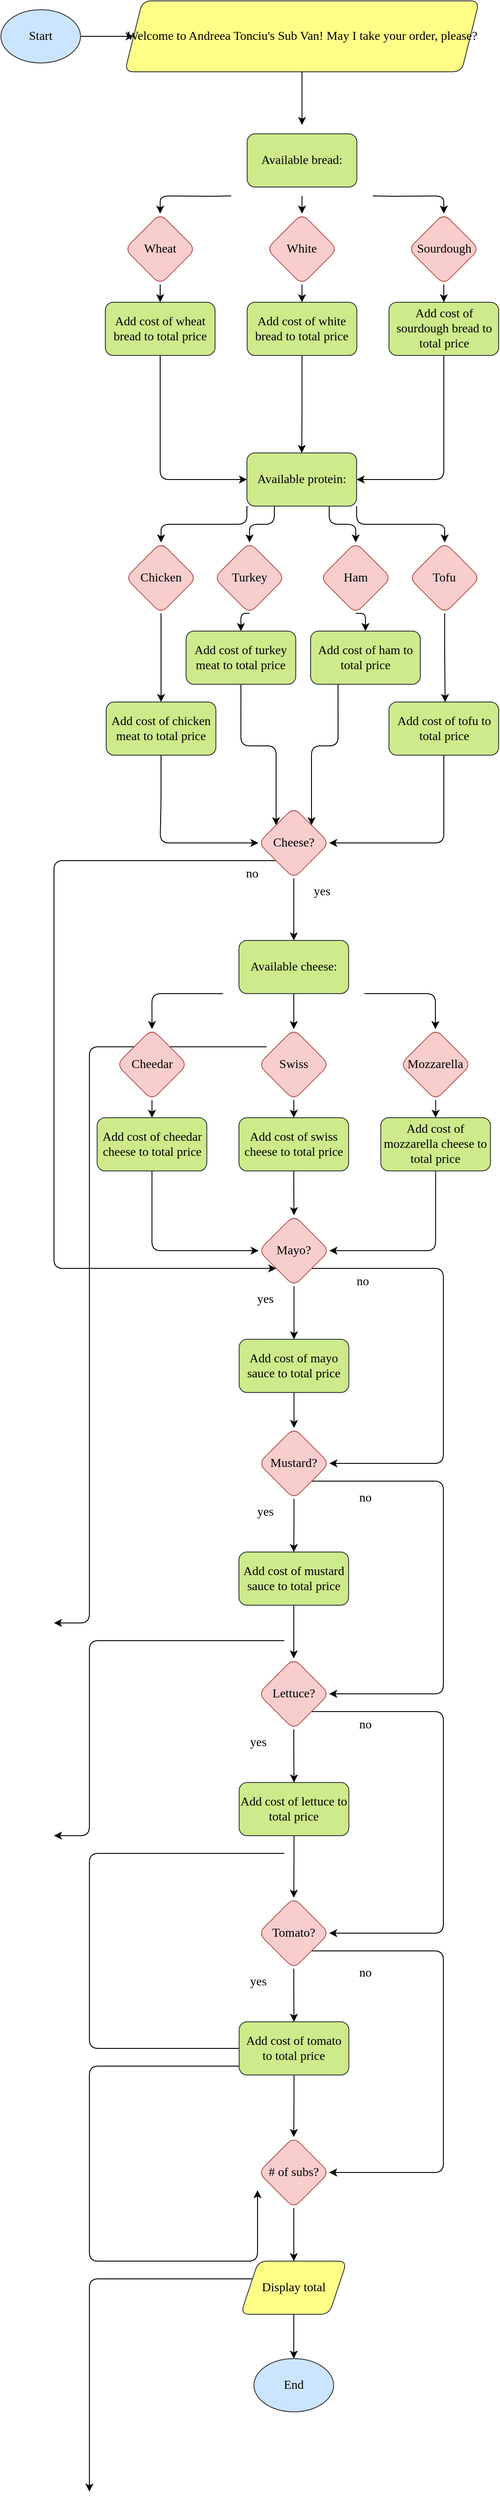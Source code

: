 <mxfile version="20.8.16" type="device"><diagram id="C5RBs43oDa-KdzZeNtuy" name="Page-1"><mxGraphModel dx="1167" dy="699" grid="1" gridSize="10" guides="1" tooltips="1" connect="1" arrows="1" fold="1" page="1" pageScale="1" pageWidth="827" pageHeight="1169" math="0" shadow="0"><root><mxCell id="WIyWlLk6GJQsqaUBKTNV-0"/><mxCell id="WIyWlLk6GJQsqaUBKTNV-1" parent="WIyWlLk6GJQsqaUBKTNV-0"/><mxCell id="8bEdRC9Bp1T2LhUipBUp-6" style="edgeStyle=orthogonalEdgeStyle;rounded=1;orthogonalLoop=1;jettySize=auto;html=1;exitX=1;exitY=0.5;exitDx=0;exitDy=0;entryX=0;entryY=0.5;entryDx=0;entryDy=0;fontFamily=Comic Sans MS;fontSize=14;" edge="1" parent="WIyWlLk6GJQsqaUBKTNV-1" source="8bEdRC9Bp1T2LhUipBUp-0" target="8bEdRC9Bp1T2LhUipBUp-3"><mxGeometry relative="1" as="geometry"/></mxCell><mxCell id="8bEdRC9Bp1T2LhUipBUp-0" value="Start" style="ellipse;whiteSpace=wrap;html=1;fillColor=#cce5ff;strokeColor=#36393d;fontFamily=Comic Sans MS;fontSize=14;rounded=1;" vertex="1" parent="WIyWlLk6GJQsqaUBKTNV-1"><mxGeometry x="100" y="60" width="90" height="60" as="geometry"/></mxCell><mxCell id="8bEdRC9Bp1T2LhUipBUp-7" style="edgeStyle=orthogonalEdgeStyle;rounded=1;orthogonalLoop=1;jettySize=auto;html=1;exitX=0.5;exitY=1;exitDx=0;exitDy=0;entryX=0.5;entryY=0;entryDx=0;entryDy=0;fontFamily=Comic Sans MS;fontSize=14;" edge="1" parent="WIyWlLk6GJQsqaUBKTNV-1" source="8bEdRC9Bp1T2LhUipBUp-3"><mxGeometry relative="1" as="geometry"><mxPoint x="440.25" y="190" as="targetPoint"/></mxGeometry></mxCell><mxCell id="8bEdRC9Bp1T2LhUipBUp-3" value="&lt;font style=&quot;font-size: 14px;&quot; face=&quot;Comic Sans MS&quot;&gt;Welcome to Andreea Tonciu's Sub Van! May I take your order, please?&lt;/font&gt;" style="shape=parallelogram;perimeter=parallelogramPerimeter;whiteSpace=wrap;html=1;fixedSize=1;rounded=1;fillColor=#ffff88;strokeColor=#36393d;" vertex="1" parent="WIyWlLk6GJQsqaUBKTNV-1"><mxGeometry x="240" y="50" width="400.5" height="80" as="geometry"/></mxCell><mxCell id="8bEdRC9Bp1T2LhUipBUp-81" style="edgeStyle=orthogonalEdgeStyle;rounded=1;orthogonalLoop=1;jettySize=auto;html=1;exitX=0;exitY=1;exitDx=0;exitDy=0;fontFamily=Comic Sans MS;fontSize=14;entryX=0.5;entryY=0;entryDx=0;entryDy=0;" edge="1" parent="WIyWlLk6GJQsqaUBKTNV-1" target="8bEdRC9Bp1T2LhUipBUp-76"><mxGeometry relative="1" as="geometry"><mxPoint x="330" y="290" as="targetPoint"/><mxPoint x="360.25" y="270" as="sourcePoint"/></mxGeometry></mxCell><mxCell id="8bEdRC9Bp1T2LhUipBUp-82" style="edgeStyle=orthogonalEdgeStyle;rounded=1;orthogonalLoop=1;jettySize=auto;html=1;exitX=0.5;exitY=1;exitDx=0;exitDy=0;entryX=0.5;entryY=0;entryDx=0;entryDy=0;fontFamily=Comic Sans MS;fontSize=14;" edge="1" parent="WIyWlLk6GJQsqaUBKTNV-1" target="8bEdRC9Bp1T2LhUipBUp-78"><mxGeometry relative="1" as="geometry"><mxPoint x="440.25" y="270" as="sourcePoint"/></mxGeometry></mxCell><mxCell id="8bEdRC9Bp1T2LhUipBUp-84" style="edgeStyle=orthogonalEdgeStyle;rounded=1;orthogonalLoop=1;jettySize=auto;html=1;exitX=1;exitY=1;exitDx=0;exitDy=0;entryX=0.5;entryY=0;entryDx=0;entryDy=0;fontFamily=Comic Sans MS;fontSize=14;" edge="1" parent="WIyWlLk6GJQsqaUBKTNV-1" target="8bEdRC9Bp1T2LhUipBUp-79"><mxGeometry relative="1" as="geometry"><mxPoint x="520.25" y="270" as="sourcePoint"/></mxGeometry></mxCell><mxCell id="8bEdRC9Bp1T2LhUipBUp-93" style="edgeStyle=orthogonalEdgeStyle;rounded=1;orthogonalLoop=1;jettySize=auto;html=1;exitX=0.5;exitY=1;exitDx=0;exitDy=0;fontFamily=Comic Sans MS;fontSize=14;entryX=0;entryY=0.5;entryDx=0;entryDy=0;" edge="1" parent="WIyWlLk6GJQsqaUBKTNV-1" source="8bEdRC9Bp1T2LhUipBUp-28" target="8bEdRC9Bp1T2LhUipBUp-94"><mxGeometry relative="1" as="geometry"><mxPoint x="360" y="580" as="targetPoint"/><Array as="points"><mxPoint x="280" y="590"/></Array></mxGeometry></mxCell><mxCell id="8bEdRC9Bp1T2LhUipBUp-28" value="Add cost of wheat bread to total price" style="rounded=1;whiteSpace=wrap;html=1;fontFamily=Comic Sans MS;fontSize=14;fillColor=#cdeb8b;strokeColor=#36393d;" vertex="1" parent="WIyWlLk6GJQsqaUBKTNV-1"><mxGeometry x="218.03" y="390" width="123.94" height="60" as="geometry"/></mxCell><mxCell id="8bEdRC9Bp1T2LhUipBUp-85" style="edgeStyle=orthogonalEdgeStyle;rounded=1;orthogonalLoop=1;jettySize=auto;html=1;exitX=0.5;exitY=1;exitDx=0;exitDy=0;entryX=0.5;entryY=0;entryDx=0;entryDy=0;fontFamily=Comic Sans MS;fontSize=14;" edge="1" parent="WIyWlLk6GJQsqaUBKTNV-1" source="8bEdRC9Bp1T2LhUipBUp-76" target="8bEdRC9Bp1T2LhUipBUp-28"><mxGeometry relative="1" as="geometry"/></mxCell><mxCell id="8bEdRC9Bp1T2LhUipBUp-76" value="Wheat" style="rhombus;whiteSpace=wrap;html=1;fontSize=14;fontFamily=Comic Sans MS;fillColor=#f8cecc;strokeColor=#b85450;rounded=1;" vertex="1" parent="WIyWlLk6GJQsqaUBKTNV-1"><mxGeometry x="240" y="290" width="80" height="80" as="geometry"/></mxCell><mxCell id="8bEdRC9Bp1T2LhUipBUp-88" style="edgeStyle=orthogonalEdgeStyle;rounded=1;orthogonalLoop=1;jettySize=auto;html=1;exitX=0.5;exitY=1;exitDx=0;exitDy=0;entryX=0.5;entryY=0;entryDx=0;entryDy=0;fontFamily=Comic Sans MS;fontSize=14;" edge="1" parent="WIyWlLk6GJQsqaUBKTNV-1" source="8bEdRC9Bp1T2LhUipBUp-78" target="8bEdRC9Bp1T2LhUipBUp-87"><mxGeometry relative="1" as="geometry"/></mxCell><mxCell id="8bEdRC9Bp1T2LhUipBUp-78" value="White" style="rhombus;whiteSpace=wrap;html=1;fontSize=14;fontFamily=Comic Sans MS;fillColor=#f8cecc;strokeColor=#b85450;rounded=1;" vertex="1" parent="WIyWlLk6GJQsqaUBKTNV-1"><mxGeometry x="400.25" y="290" width="80" height="80" as="geometry"/></mxCell><mxCell id="8bEdRC9Bp1T2LhUipBUp-90" style="edgeStyle=orthogonalEdgeStyle;rounded=1;orthogonalLoop=1;jettySize=auto;html=1;exitX=0.5;exitY=1;exitDx=0;exitDy=0;entryX=0.5;entryY=0;entryDx=0;entryDy=0;fontFamily=Comic Sans MS;fontSize=14;" edge="1" parent="WIyWlLk6GJQsqaUBKTNV-1" source="8bEdRC9Bp1T2LhUipBUp-79" target="8bEdRC9Bp1T2LhUipBUp-89"><mxGeometry relative="1" as="geometry"/></mxCell><mxCell id="8bEdRC9Bp1T2LhUipBUp-79" value="Sourdough" style="rhombus;whiteSpace=wrap;html=1;fontSize=14;fontFamily=Comic Sans MS;fillColor=#f8cecc;strokeColor=#b85450;rounded=1;" vertex="1" parent="WIyWlLk6GJQsqaUBKTNV-1"><mxGeometry x="560.5" y="290" width="80" height="80" as="geometry"/></mxCell><mxCell id="8bEdRC9Bp1T2LhUipBUp-86" value="Available bread:&lt;br&gt;" style="rounded=1;whiteSpace=wrap;html=1;fontFamily=Comic Sans MS;fontSize=14;fillColor=#cdeb8b;strokeColor=#36393d;" vertex="1" parent="WIyWlLk6GJQsqaUBKTNV-1"><mxGeometry x="378.28" y="200" width="123.94" height="60" as="geometry"/></mxCell><mxCell id="8bEdRC9Bp1T2LhUipBUp-92" style="edgeStyle=orthogonalEdgeStyle;rounded=1;orthogonalLoop=1;jettySize=auto;html=1;exitX=0.5;exitY=1;exitDx=0;exitDy=0;entryX=0.5;entryY=0;entryDx=0;entryDy=0;fontFamily=Comic Sans MS;fontSize=14;" edge="1" parent="WIyWlLk6GJQsqaUBKTNV-1" source="8bEdRC9Bp1T2LhUipBUp-87" target="8bEdRC9Bp1T2LhUipBUp-94"><mxGeometry relative="1" as="geometry"><mxPoint x="440.25" y="550" as="targetPoint"/></mxGeometry></mxCell><mxCell id="8bEdRC9Bp1T2LhUipBUp-87" value="Add cost of white bread to total price" style="rounded=1;whiteSpace=wrap;html=1;fontFamily=Comic Sans MS;fontSize=14;fillColor=#cdeb8b;strokeColor=#36393d;" vertex="1" parent="WIyWlLk6GJQsqaUBKTNV-1"><mxGeometry x="378.28" y="390" width="123.94" height="60" as="geometry"/></mxCell><mxCell id="8bEdRC9Bp1T2LhUipBUp-91" style="edgeStyle=orthogonalEdgeStyle;rounded=1;orthogonalLoop=1;jettySize=auto;html=1;exitX=0.5;exitY=1;exitDx=0;exitDy=0;fontFamily=Comic Sans MS;fontSize=14;entryX=1;entryY=0.5;entryDx=0;entryDy=0;" edge="1" parent="WIyWlLk6GJQsqaUBKTNV-1" source="8bEdRC9Bp1T2LhUipBUp-89" target="8bEdRC9Bp1T2LhUipBUp-94"><mxGeometry relative="1" as="geometry"><mxPoint x="520" y="580" as="targetPoint"/><Array as="points"><mxPoint x="601" y="590"/></Array></mxGeometry></mxCell><mxCell id="8bEdRC9Bp1T2LhUipBUp-89" value="Add cost of sourdough bread to total price" style="rounded=1;whiteSpace=wrap;html=1;fontFamily=Comic Sans MS;fontSize=14;fillColor=#cdeb8b;strokeColor=#36393d;" vertex="1" parent="WIyWlLk6GJQsqaUBKTNV-1"><mxGeometry x="538.53" y="390" width="123.94" height="60" as="geometry"/></mxCell><mxCell id="8bEdRC9Bp1T2LhUipBUp-292" style="edgeStyle=orthogonalEdgeStyle;rounded=1;orthogonalLoop=1;jettySize=auto;html=1;exitX=0;exitY=1;exitDx=0;exitDy=0;entryX=0.5;entryY=0;entryDx=0;entryDy=0;fontFamily=Comic Sans MS;fontSize=14;" edge="1" parent="WIyWlLk6GJQsqaUBKTNV-1" source="8bEdRC9Bp1T2LhUipBUp-94" target="8bEdRC9Bp1T2LhUipBUp-221"><mxGeometry relative="1" as="geometry"/></mxCell><mxCell id="8bEdRC9Bp1T2LhUipBUp-293" style="edgeStyle=orthogonalEdgeStyle;rounded=1;orthogonalLoop=1;jettySize=auto;html=1;exitX=1;exitY=1;exitDx=0;exitDy=0;entryX=0.5;entryY=0;entryDx=0;entryDy=0;fontFamily=Comic Sans MS;fontSize=14;" edge="1" parent="WIyWlLk6GJQsqaUBKTNV-1" source="8bEdRC9Bp1T2LhUipBUp-94" target="8bEdRC9Bp1T2LhUipBUp-227"><mxGeometry relative="1" as="geometry"/></mxCell><mxCell id="8bEdRC9Bp1T2LhUipBUp-294" style="edgeStyle=orthogonalEdgeStyle;rounded=1;orthogonalLoop=1;jettySize=auto;html=1;exitX=0.25;exitY=1;exitDx=0;exitDy=0;entryX=0.5;entryY=0;entryDx=0;entryDy=0;fontFamily=Comic Sans MS;fontSize=14;" edge="1" parent="WIyWlLk6GJQsqaUBKTNV-1" source="8bEdRC9Bp1T2LhUipBUp-94" target="8bEdRC9Bp1T2LhUipBUp-223"><mxGeometry relative="1" as="geometry"/></mxCell><mxCell id="8bEdRC9Bp1T2LhUipBUp-295" style="edgeStyle=orthogonalEdgeStyle;rounded=1;orthogonalLoop=1;jettySize=auto;html=1;exitX=0.75;exitY=1;exitDx=0;exitDy=0;entryX=0.5;entryY=0;entryDx=0;entryDy=0;fontFamily=Comic Sans MS;fontSize=14;" edge="1" parent="WIyWlLk6GJQsqaUBKTNV-1" source="8bEdRC9Bp1T2LhUipBUp-94" target="8bEdRC9Bp1T2LhUipBUp-225"><mxGeometry relative="1" as="geometry"/></mxCell><mxCell id="8bEdRC9Bp1T2LhUipBUp-94" value="Available protein:" style="rounded=1;whiteSpace=wrap;html=1;fontFamily=Comic Sans MS;fontSize=14;fillColor=#cdeb8b;strokeColor=#36393d;" vertex="1" parent="WIyWlLk6GJQsqaUBKTNV-1"><mxGeometry x="378.03" y="560" width="123.94" height="60" as="geometry"/></mxCell><mxCell id="8bEdRC9Bp1T2LhUipBUp-165" style="edgeStyle=orthogonalEdgeStyle;rounded=1;orthogonalLoop=1;jettySize=auto;html=1;exitX=0;exitY=0.5;exitDx=0;exitDy=0;fontFamily=Comic Sans MS;fontSize=14;entryX=0;entryY=0.5;entryDx=0;entryDy=0;" edge="1" parent="WIyWlLk6GJQsqaUBKTNV-1" target="8bEdRC9Bp1T2LhUipBUp-159"><mxGeometry relative="1" as="geometry"><mxPoint x="160" y="1880" as="targetPoint"/><mxPoint x="400.25" y="1230" as="sourcePoint"/><Array as="points"><mxPoint x="200" y="1230"/><mxPoint x="200" y="1880"/></Array></mxGeometry></mxCell><mxCell id="8bEdRC9Bp1T2LhUipBUp-168" style="edgeStyle=orthogonalEdgeStyle;rounded=1;orthogonalLoop=1;jettySize=auto;html=1;exitX=0;exitY=1;exitDx=0;exitDy=0;fontFamily=Comic Sans MS;fontSize=14;entryX=0;entryY=0.5;entryDx=0;entryDy=0;" edge="1" parent="WIyWlLk6GJQsqaUBKTNV-1" target="8bEdRC9Bp1T2LhUipBUp-161"><mxGeometry relative="1" as="geometry"><mxPoint x="160" y="2120" as="targetPoint"/><mxPoint x="420.25" y="1900" as="sourcePoint"/><Array as="points"><mxPoint x="200" y="1900"/><mxPoint x="200" y="2120"/></Array></mxGeometry></mxCell><mxCell id="8bEdRC9Bp1T2LhUipBUp-178" style="edgeStyle=orthogonalEdgeStyle;rounded=1;orthogonalLoop=1;jettySize=auto;html=1;exitX=0;exitY=1;exitDx=0;exitDy=0;fontFamily=Comic Sans MS;fontSize=14;entryX=0;entryY=0.5;entryDx=0;entryDy=0;" edge="1" parent="WIyWlLk6GJQsqaUBKTNV-1" target="8bEdRC9Bp1T2LhUipBUp-163"><mxGeometry relative="1" as="geometry"><mxPoint x="390" y="2520" as="targetPoint"/><mxPoint x="420" y="2380" as="sourcePoint"/><Array as="points"><mxPoint x="200" y="2380"/><mxPoint x="200" y="2600"/></Array></mxGeometry></mxCell><mxCell id="8bEdRC9Bp1T2LhUipBUp-212" style="edgeStyle=orthogonalEdgeStyle;rounded=1;orthogonalLoop=1;jettySize=auto;html=1;exitX=0;exitY=1;exitDx=0;exitDy=0;fontFamily=Comic Sans MS;fontSize=14;entryX=0;entryY=0.5;entryDx=0;entryDy=0;" edge="1" parent="WIyWlLk6GJQsqaUBKTNV-1" target="8bEdRC9Bp1T2LhUipBUp-214"><mxGeometry relative="1" as="geometry"><mxPoint x="200" y="2860" as="targetPoint"/><mxPoint x="420" y="2620" as="sourcePoint"/><Array as="points"><mxPoint x="200" y="2620"/><mxPoint x="200" y="2840"/></Array></mxGeometry></mxCell><mxCell id="8bEdRC9Bp1T2LhUipBUp-169" style="edgeStyle=orthogonalEdgeStyle;rounded=1;orthogonalLoop=1;jettySize=auto;html=1;exitX=0;exitY=1;exitDx=0;exitDy=0;fontFamily=Comic Sans MS;fontSize=14;entryX=0;entryY=0.5;entryDx=0;entryDy=0;" edge="1" parent="WIyWlLk6GJQsqaUBKTNV-1" target="8bEdRC9Bp1T2LhUipBUp-162"><mxGeometry relative="1" as="geometry"><mxPoint x="399.75" y="2365" as="targetPoint"/><mxPoint x="420.25" y="2140" as="sourcePoint"/><Array as="points"><mxPoint x="200" y="2140"/><mxPoint x="200" y="2360"/></Array></mxGeometry></mxCell><mxCell id="8bEdRC9Bp1T2LhUipBUp-296" style="edgeStyle=orthogonalEdgeStyle;rounded=1;orthogonalLoop=1;jettySize=auto;html=1;exitX=0.5;exitY=1;exitDx=0;exitDy=0;entryX=0.5;entryY=0;entryDx=0;entryDy=0;fontFamily=Comic Sans MS;fontSize=14;" edge="1" parent="WIyWlLk6GJQsqaUBKTNV-1" source="8bEdRC9Bp1T2LhUipBUp-221" target="8bEdRC9Bp1T2LhUipBUp-229"><mxGeometry relative="1" as="geometry"/></mxCell><mxCell id="8bEdRC9Bp1T2LhUipBUp-221" value="Chicken" style="rhombus;whiteSpace=wrap;html=1;fontSize=14;fontFamily=Comic Sans MS;fillColor=#f8cecc;strokeColor=#b85450;rounded=1;" vertex="1" parent="WIyWlLk6GJQsqaUBKTNV-1"><mxGeometry x="240.97" y="661" width="80" height="80" as="geometry"/></mxCell><mxCell id="8bEdRC9Bp1T2LhUipBUp-222" style="edgeStyle=orthogonalEdgeStyle;rounded=1;orthogonalLoop=1;jettySize=auto;html=1;exitX=0.5;exitY=1;exitDx=0;exitDy=0;entryX=0.5;entryY=0;entryDx=0;entryDy=0;fontFamily=Comic Sans MS;fontSize=14;" edge="1" parent="WIyWlLk6GJQsqaUBKTNV-1" source="8bEdRC9Bp1T2LhUipBUp-223" target="8bEdRC9Bp1T2LhUipBUp-231"><mxGeometry relative="1" as="geometry"/></mxCell><mxCell id="8bEdRC9Bp1T2LhUipBUp-223" value="Turkey" style="rhombus;whiteSpace=wrap;html=1;fontSize=14;fontFamily=Comic Sans MS;fillColor=#f8cecc;strokeColor=#b85450;rounded=1;" vertex="1" parent="WIyWlLk6GJQsqaUBKTNV-1"><mxGeometry x="340.97" y="661" width="80" height="80" as="geometry"/></mxCell><mxCell id="8bEdRC9Bp1T2LhUipBUp-224" style="edgeStyle=orthogonalEdgeStyle;rounded=1;orthogonalLoop=1;jettySize=auto;html=1;exitX=0.5;exitY=1;exitDx=0;exitDy=0;entryX=0.5;entryY=0;entryDx=0;entryDy=0;fontFamily=Comic Sans MS;fontSize=14;" edge="1" parent="WIyWlLk6GJQsqaUBKTNV-1" source="8bEdRC9Bp1T2LhUipBUp-225" target="8bEdRC9Bp1T2LhUipBUp-233"><mxGeometry relative="1" as="geometry"/></mxCell><mxCell id="8bEdRC9Bp1T2LhUipBUp-225" value="Ham" style="rhombus;whiteSpace=wrap;html=1;fontSize=14;fontFamily=Comic Sans MS;fillColor=#f8cecc;strokeColor=#b85450;rounded=1;" vertex="1" parent="WIyWlLk6GJQsqaUBKTNV-1"><mxGeometry x="460.97" y="661" width="80" height="80" as="geometry"/></mxCell><mxCell id="8bEdRC9Bp1T2LhUipBUp-299" style="edgeStyle=orthogonalEdgeStyle;rounded=1;orthogonalLoop=1;jettySize=auto;html=1;exitX=0.5;exitY=1;exitDx=0;exitDy=0;fontFamily=Comic Sans MS;fontSize=14;" edge="1" parent="WIyWlLk6GJQsqaUBKTNV-1" source="8bEdRC9Bp1T2LhUipBUp-227" target="8bEdRC9Bp1T2LhUipBUp-235"><mxGeometry relative="1" as="geometry"><Array as="points"><mxPoint x="602" y="790"/><mxPoint x="602" y="790"/></Array></mxGeometry></mxCell><mxCell id="8bEdRC9Bp1T2LhUipBUp-227" value="Tofu" style="rhombus;whiteSpace=wrap;html=1;fontSize=14;fontFamily=Comic Sans MS;fillColor=#f8cecc;strokeColor=#b85450;rounded=1;" vertex="1" parent="WIyWlLk6GJQsqaUBKTNV-1"><mxGeometry x="561.47" y="661" width="80" height="80" as="geometry"/></mxCell><mxCell id="8bEdRC9Bp1T2LhUipBUp-366" style="edgeStyle=orthogonalEdgeStyle;rounded=1;orthogonalLoop=1;jettySize=auto;html=1;fontFamily=Comic Sans MS;fontSize=14;entryX=0;entryY=0.5;entryDx=0;entryDy=0;" edge="1" parent="WIyWlLk6GJQsqaUBKTNV-1" source="8bEdRC9Bp1T2LhUipBUp-229" target="8bEdRC9Bp1T2LhUipBUp-304"><mxGeometry relative="1" as="geometry"><mxPoint x="280" y="1000" as="targetPoint"/><Array as="points"><mxPoint x="281" y="951"/><mxPoint x="280" y="951"/><mxPoint x="280" y="1000"/></Array></mxGeometry></mxCell><mxCell id="8bEdRC9Bp1T2LhUipBUp-229" value="Add cost of chicken meat to total price" style="rounded=1;whiteSpace=wrap;html=1;fontFamily=Comic Sans MS;fontSize=14;fillColor=#cdeb8b;strokeColor=#36393d;" vertex="1" parent="WIyWlLk6GJQsqaUBKTNV-1"><mxGeometry x="219" y="841" width="123.94" height="60" as="geometry"/></mxCell><mxCell id="8bEdRC9Bp1T2LhUipBUp-367" style="edgeStyle=orthogonalEdgeStyle;rounded=1;orthogonalLoop=1;jettySize=auto;html=1;exitX=0.5;exitY=1;exitDx=0;exitDy=0;entryX=0;entryY=0;entryDx=0;entryDy=0;fontFamily=Comic Sans MS;fontSize=14;" edge="1" parent="WIyWlLk6GJQsqaUBKTNV-1" source="8bEdRC9Bp1T2LhUipBUp-231" target="8bEdRC9Bp1T2LhUipBUp-304"><mxGeometry relative="1" as="geometry"/></mxCell><mxCell id="8bEdRC9Bp1T2LhUipBUp-231" value="Add cost of turkey meat to total price" style="rounded=1;whiteSpace=wrap;html=1;fontFamily=Comic Sans MS;fontSize=14;fillColor=#cdeb8b;strokeColor=#36393d;" vertex="1" parent="WIyWlLk6GJQsqaUBKTNV-1"><mxGeometry x="309.25" y="761" width="123.94" height="60" as="geometry"/></mxCell><mxCell id="8bEdRC9Bp1T2LhUipBUp-368" style="edgeStyle=orthogonalEdgeStyle;rounded=1;orthogonalLoop=1;jettySize=auto;html=1;exitX=0.25;exitY=1;exitDx=0;exitDy=0;entryX=1;entryY=0;entryDx=0;entryDy=0;fontFamily=Comic Sans MS;fontSize=14;" edge="1" parent="WIyWlLk6GJQsqaUBKTNV-1" source="8bEdRC9Bp1T2LhUipBUp-233" target="8bEdRC9Bp1T2LhUipBUp-304"><mxGeometry relative="1" as="geometry"/></mxCell><mxCell id="8bEdRC9Bp1T2LhUipBUp-233" value="Add cost of ham to total price" style="rounded=1;whiteSpace=wrap;html=1;fontFamily=Comic Sans MS;fontSize=14;fillColor=#cdeb8b;strokeColor=#36393d;" vertex="1" parent="WIyWlLk6GJQsqaUBKTNV-1"><mxGeometry x="450" y="761" width="123.94" height="60" as="geometry"/></mxCell><mxCell id="8bEdRC9Bp1T2LhUipBUp-369" style="edgeStyle=orthogonalEdgeStyle;rounded=1;orthogonalLoop=1;jettySize=auto;html=1;exitX=0.5;exitY=1;exitDx=0;exitDy=0;fontFamily=Comic Sans MS;fontSize=14;entryX=1;entryY=0.5;entryDx=0;entryDy=0;" edge="1" parent="WIyWlLk6GJQsqaUBKTNV-1" source="8bEdRC9Bp1T2LhUipBUp-235" target="8bEdRC9Bp1T2LhUipBUp-304"><mxGeometry relative="1" as="geometry"><mxPoint x="600.294" y="1000" as="targetPoint"/></mxGeometry></mxCell><mxCell id="8bEdRC9Bp1T2LhUipBUp-235" value="Add cost of tofu to total price" style="rounded=1;whiteSpace=wrap;html=1;fontFamily=Comic Sans MS;fontSize=14;fillColor=#cdeb8b;strokeColor=#36393d;" vertex="1" parent="WIyWlLk6GJQsqaUBKTNV-1"><mxGeometry x="538.53" y="841" width="123.94" height="60" as="geometry"/></mxCell><mxCell id="8bEdRC9Bp1T2LhUipBUp-303" style="edgeStyle=orthogonalEdgeStyle;rounded=1;orthogonalLoop=1;jettySize=auto;html=1;exitX=0.5;exitY=1;exitDx=0;exitDy=0;fontFamily=Comic Sans MS;fontSize=14;entryX=0.5;entryY=0;entryDx=0;entryDy=0;" edge="1" parent="WIyWlLk6GJQsqaUBKTNV-1" source="8bEdRC9Bp1T2LhUipBUp-304" target="8bEdRC9Bp1T2LhUipBUp-307"><mxGeometry relative="1" as="geometry"><mxPoint x="430.74" y="1090" as="targetPoint"/></mxGeometry></mxCell><mxCell id="8bEdRC9Bp1T2LhUipBUp-404" style="edgeStyle=orthogonalEdgeStyle;rounded=1;orthogonalLoop=1;jettySize=auto;html=1;exitX=0;exitY=1;exitDx=0;exitDy=0;fontFamily=Comic Sans MS;fontSize=14;entryX=0;entryY=1;entryDx=0;entryDy=0;" edge="1" parent="WIyWlLk6GJQsqaUBKTNV-1" source="8bEdRC9Bp1T2LhUipBUp-304" target="8bEdRC9Bp1T2LhUipBUp-374"><mxGeometry relative="1" as="geometry"><mxPoint x="160" y="1555.647" as="targetPoint"/><Array as="points"><mxPoint x="160" y="1020"/><mxPoint x="160" y="1480"/></Array></mxGeometry></mxCell><mxCell id="8bEdRC9Bp1T2LhUipBUp-304" value="Cheese?" style="rhombus;whiteSpace=wrap;html=1;fontSize=14;fontFamily=Comic Sans MS;fillColor=#f8cecc;strokeColor=#b85450;rounded=1;" vertex="1" parent="WIyWlLk6GJQsqaUBKTNV-1"><mxGeometry x="390.99" y="960" width="80" height="80" as="geometry"/></mxCell><mxCell id="8bEdRC9Bp1T2LhUipBUp-305" value="yes" style="text;html=1;strokeColor=none;fillColor=none;align=center;verticalAlign=middle;whiteSpace=wrap;rounded=0;fontSize=14;fontFamily=Comic Sans MS;" vertex="1" parent="WIyWlLk6GJQsqaUBKTNV-1"><mxGeometry x="433.19" y="1040" width="60" height="30" as="geometry"/></mxCell><mxCell id="8bEdRC9Bp1T2LhUipBUp-306" style="edgeStyle=orthogonalEdgeStyle;rounded=1;orthogonalLoop=1;jettySize=auto;html=1;exitX=0.5;exitY=1;exitDx=0;exitDy=0;entryX=0.5;entryY=0;entryDx=0;entryDy=0;fontFamily=Comic Sans MS;fontSize=14;" edge="1" parent="WIyWlLk6GJQsqaUBKTNV-1" source="8bEdRC9Bp1T2LhUipBUp-307" target="8bEdRC9Bp1T2LhUipBUp-311"><mxGeometry relative="1" as="geometry"/></mxCell><mxCell id="8bEdRC9Bp1T2LhUipBUp-307" value="Available cheese:" style="rounded=1;whiteSpace=wrap;html=1;fontFamily=Comic Sans MS;fontSize=14;fillColor=#cdeb8b;strokeColor=#36393d;" vertex="1" parent="WIyWlLk6GJQsqaUBKTNV-1"><mxGeometry x="369.02" y="1110" width="123.94" height="60" as="geometry"/></mxCell><mxCell id="8bEdRC9Bp1T2LhUipBUp-308" style="edgeStyle=orthogonalEdgeStyle;rounded=1;orthogonalLoop=1;jettySize=auto;html=1;exitX=0.5;exitY=1;exitDx=0;exitDy=0;entryX=0.5;entryY=0;entryDx=0;entryDy=0;fontFamily=Comic Sans MS;fontSize=14;" edge="1" parent="WIyWlLk6GJQsqaUBKTNV-1" source="8bEdRC9Bp1T2LhUipBUp-309" target="8bEdRC9Bp1T2LhUipBUp-317"><mxGeometry relative="1" as="geometry"/></mxCell><mxCell id="8bEdRC9Bp1T2LhUipBUp-309" value="Cheedar" style="rhombus;whiteSpace=wrap;html=1;fontSize=14;fontFamily=Comic Sans MS;fillColor=#f8cecc;strokeColor=#b85450;rounded=1;" vertex="1" parent="WIyWlLk6GJQsqaUBKTNV-1"><mxGeometry x="230.74" y="1210" width="80" height="80" as="geometry"/></mxCell><mxCell id="8bEdRC9Bp1T2LhUipBUp-310" style="edgeStyle=orthogonalEdgeStyle;rounded=1;orthogonalLoop=1;jettySize=auto;html=1;exitX=0.5;exitY=1;exitDx=0;exitDy=0;entryX=0.5;entryY=0;entryDx=0;entryDy=0;fontFamily=Comic Sans MS;fontSize=14;" edge="1" parent="WIyWlLk6GJQsqaUBKTNV-1" source="8bEdRC9Bp1T2LhUipBUp-311" target="8bEdRC9Bp1T2LhUipBUp-319"><mxGeometry relative="1" as="geometry"/></mxCell><mxCell id="8bEdRC9Bp1T2LhUipBUp-311" value="Swiss" style="rhombus;whiteSpace=wrap;html=1;fontSize=14;fontFamily=Comic Sans MS;fillColor=#f8cecc;strokeColor=#b85450;rounded=1;" vertex="1" parent="WIyWlLk6GJQsqaUBKTNV-1"><mxGeometry x="390.99" y="1210" width="80" height="80" as="geometry"/></mxCell><mxCell id="8bEdRC9Bp1T2LhUipBUp-312" style="edgeStyle=orthogonalEdgeStyle;rounded=1;orthogonalLoop=1;jettySize=auto;html=1;exitX=0.5;exitY=1;exitDx=0;exitDy=0;entryX=0.5;entryY=0;entryDx=0;entryDy=0;fontFamily=Comic Sans MS;fontSize=14;" edge="1" parent="WIyWlLk6GJQsqaUBKTNV-1" source="8bEdRC9Bp1T2LhUipBUp-313" target="8bEdRC9Bp1T2LhUipBUp-321"><mxGeometry relative="1" as="geometry"/></mxCell><mxCell id="8bEdRC9Bp1T2LhUipBUp-313" value="Mozzarella" style="rhombus;whiteSpace=wrap;html=1;fontSize=14;fontFamily=Comic Sans MS;fillColor=#f8cecc;strokeColor=#b85450;rounded=1;" vertex="1" parent="WIyWlLk6GJQsqaUBKTNV-1"><mxGeometry x="551.24" y="1210" width="80" height="80" as="geometry"/></mxCell><mxCell id="8bEdRC9Bp1T2LhUipBUp-314" style="edgeStyle=orthogonalEdgeStyle;rounded=1;orthogonalLoop=1;jettySize=auto;html=1;exitX=0;exitY=1;exitDx=0;exitDy=0;fontFamily=Comic Sans MS;fontSize=14;entryX=0.5;entryY=0;entryDx=0;entryDy=0;" edge="1" parent="WIyWlLk6GJQsqaUBKTNV-1"><mxGeometry relative="1" as="geometry"><mxPoint x="270.74" y="1210" as="targetPoint"/><mxPoint x="350.99" y="1170" as="sourcePoint"/><Array as="points"><mxPoint x="270.74" y="1170"/></Array></mxGeometry></mxCell><mxCell id="8bEdRC9Bp1T2LhUipBUp-315" style="edgeStyle=orthogonalEdgeStyle;rounded=1;orthogonalLoop=1;jettySize=auto;html=1;exitX=1;exitY=1;exitDx=0;exitDy=0;fontFamily=Comic Sans MS;fontSize=14;entryX=0.5;entryY=0;entryDx=0;entryDy=0;" edge="1" parent="WIyWlLk6GJQsqaUBKTNV-1"><mxGeometry relative="1" as="geometry"><mxPoint x="590.99" y="1210" as="targetPoint"/><mxPoint x="510.74" y="1170" as="sourcePoint"/><Array as="points"><mxPoint x="591.49" y="1170"/></Array></mxGeometry></mxCell><mxCell id="8bEdRC9Bp1T2LhUipBUp-403" style="edgeStyle=orthogonalEdgeStyle;rounded=1;orthogonalLoop=1;jettySize=auto;html=1;exitX=0.5;exitY=1;exitDx=0;exitDy=0;entryX=0;entryY=0.5;entryDx=0;entryDy=0;fontFamily=Comic Sans MS;fontSize=14;" edge="1" parent="WIyWlLk6GJQsqaUBKTNV-1" source="8bEdRC9Bp1T2LhUipBUp-317" target="8bEdRC9Bp1T2LhUipBUp-374"><mxGeometry relative="1" as="geometry"/></mxCell><mxCell id="8bEdRC9Bp1T2LhUipBUp-317" value="Add cost of cheedar cheese to total price" style="rounded=1;whiteSpace=wrap;html=1;fontFamily=Comic Sans MS;fontSize=14;fillColor=#cdeb8b;strokeColor=#36393d;" vertex="1" parent="WIyWlLk6GJQsqaUBKTNV-1"><mxGeometry x="208.77" y="1310" width="123.94" height="60" as="geometry"/></mxCell><mxCell id="8bEdRC9Bp1T2LhUipBUp-401" style="edgeStyle=orthogonalEdgeStyle;rounded=1;orthogonalLoop=1;jettySize=auto;html=1;exitX=0.5;exitY=1;exitDx=0;exitDy=0;entryX=0.5;entryY=0;entryDx=0;entryDy=0;fontFamily=Comic Sans MS;fontSize=14;" edge="1" parent="WIyWlLk6GJQsqaUBKTNV-1" source="8bEdRC9Bp1T2LhUipBUp-319" target="8bEdRC9Bp1T2LhUipBUp-374"><mxGeometry relative="1" as="geometry"/></mxCell><mxCell id="8bEdRC9Bp1T2LhUipBUp-319" value="Add cost of swiss cheese to total price" style="rounded=1;whiteSpace=wrap;html=1;fontFamily=Comic Sans MS;fontSize=14;fillColor=#cdeb8b;strokeColor=#36393d;" vertex="1" parent="WIyWlLk6GJQsqaUBKTNV-1"><mxGeometry x="369.02" y="1310" width="123.94" height="60" as="geometry"/></mxCell><mxCell id="8bEdRC9Bp1T2LhUipBUp-402" style="edgeStyle=orthogonalEdgeStyle;rounded=1;orthogonalLoop=1;jettySize=auto;html=1;exitX=0.5;exitY=1;exitDx=0;exitDy=0;entryX=1;entryY=0.5;entryDx=0;entryDy=0;fontFamily=Comic Sans MS;fontSize=14;" edge="1" parent="WIyWlLk6GJQsqaUBKTNV-1" source="8bEdRC9Bp1T2LhUipBUp-321" target="8bEdRC9Bp1T2LhUipBUp-374"><mxGeometry relative="1" as="geometry"/></mxCell><mxCell id="8bEdRC9Bp1T2LhUipBUp-321" value="Add cost of mozzarella cheese to total price" style="rounded=1;whiteSpace=wrap;html=1;fontFamily=Comic Sans MS;fontSize=14;fillColor=#cdeb8b;strokeColor=#36393d;" vertex="1" parent="WIyWlLk6GJQsqaUBKTNV-1"><mxGeometry x="529.27" y="1310" width="123.94" height="60" as="geometry"/></mxCell><mxCell id="8bEdRC9Bp1T2LhUipBUp-332" value="no" style="text;html=1;strokeColor=none;fillColor=none;align=center;verticalAlign=middle;whiteSpace=wrap;rounded=0;fontSize=14;fontFamily=Comic Sans MS;" vertex="1" parent="WIyWlLk6GJQsqaUBKTNV-1"><mxGeometry x="478.53" y="1480" width="60" height="30" as="geometry"/></mxCell><mxCell id="8bEdRC9Bp1T2LhUipBUp-408" style="edgeStyle=orthogonalEdgeStyle;rounded=1;orthogonalLoop=1;jettySize=auto;html=1;exitX=0.5;exitY=1;exitDx=0;exitDy=0;entryX=0.5;entryY=0;entryDx=0;entryDy=0;fontFamily=Comic Sans MS;fontSize=14;" edge="1" parent="WIyWlLk6GJQsqaUBKTNV-1" source="8bEdRC9Bp1T2LhUipBUp-374" target="8bEdRC9Bp1T2LhUipBUp-388"><mxGeometry relative="1" as="geometry"/></mxCell><mxCell id="8bEdRC9Bp1T2LhUipBUp-413" style="edgeStyle=orthogonalEdgeStyle;rounded=1;orthogonalLoop=1;jettySize=auto;html=1;exitX=1;exitY=1;exitDx=0;exitDy=0;fontFamily=Comic Sans MS;fontSize=14;entryX=1;entryY=0.5;entryDx=0;entryDy=0;" edge="1" parent="WIyWlLk6GJQsqaUBKTNV-1" source="8bEdRC9Bp1T2LhUipBUp-374" target="8bEdRC9Bp1T2LhUipBUp-376"><mxGeometry relative="1" as="geometry"><mxPoint x="600" y="1700" as="targetPoint"/><Array as="points"><mxPoint x="600" y="1480"/><mxPoint x="600" y="1700"/></Array></mxGeometry></mxCell><mxCell id="8bEdRC9Bp1T2LhUipBUp-374" value="Mayo?" style="rhombus;whiteSpace=wrap;html=1;fontSize=14;fontFamily=Comic Sans MS;fillColor=#f8cecc;strokeColor=#b85450;rounded=1;" vertex="1" parent="WIyWlLk6GJQsqaUBKTNV-1"><mxGeometry x="391.22" y="1420" width="80" height="80" as="geometry"/></mxCell><mxCell id="8bEdRC9Bp1T2LhUipBUp-410" style="edgeStyle=orthogonalEdgeStyle;rounded=1;orthogonalLoop=1;jettySize=auto;html=1;exitX=0.5;exitY=1;exitDx=0;exitDy=0;entryX=0.5;entryY=0;entryDx=0;entryDy=0;fontFamily=Comic Sans MS;fontSize=14;" edge="1" parent="WIyWlLk6GJQsqaUBKTNV-1" source="8bEdRC9Bp1T2LhUipBUp-376" target="8bEdRC9Bp1T2LhUipBUp-390"><mxGeometry relative="1" as="geometry"/></mxCell><mxCell id="8bEdRC9Bp1T2LhUipBUp-414" style="edgeStyle=orthogonalEdgeStyle;rounded=1;orthogonalLoop=1;jettySize=auto;html=1;exitX=1;exitY=1;exitDx=0;exitDy=0;fontFamily=Comic Sans MS;fontSize=14;entryX=1;entryY=0.5;entryDx=0;entryDy=0;" edge="1" parent="WIyWlLk6GJQsqaUBKTNV-1" source="8bEdRC9Bp1T2LhUipBUp-376" target="8bEdRC9Bp1T2LhUipBUp-378"><mxGeometry relative="1" as="geometry"><mxPoint x="600" y="1960" as="targetPoint"/><Array as="points"><mxPoint x="600" y="1720"/><mxPoint x="600" y="1960"/></Array></mxGeometry></mxCell><mxCell id="8bEdRC9Bp1T2LhUipBUp-376" value="Mustard?" style="rhombus;whiteSpace=wrap;html=1;fontSize=14;fontFamily=Comic Sans MS;fillColor=#f8cecc;strokeColor=#b85450;rounded=1;" vertex="1" parent="WIyWlLk6GJQsqaUBKTNV-1"><mxGeometry x="391.22" y="1660" width="80" height="80" as="geometry"/></mxCell><mxCell id="8bEdRC9Bp1T2LhUipBUp-377" style="edgeStyle=orthogonalEdgeStyle;rounded=1;orthogonalLoop=1;jettySize=auto;html=1;exitX=0.5;exitY=1;exitDx=0;exitDy=0;fontFamily=Comic Sans MS;fontSize=14;" edge="1" parent="WIyWlLk6GJQsqaUBKTNV-1" source="8bEdRC9Bp1T2LhUipBUp-378" target="8bEdRC9Bp1T2LhUipBUp-392"><mxGeometry relative="1" as="geometry"/></mxCell><mxCell id="8bEdRC9Bp1T2LhUipBUp-422" style="edgeStyle=orthogonalEdgeStyle;rounded=1;orthogonalLoop=1;jettySize=auto;html=1;exitX=1;exitY=1;exitDx=0;exitDy=0;fontFamily=Comic Sans MS;fontSize=14;entryX=1;entryY=0.5;entryDx=0;entryDy=0;" edge="1" parent="WIyWlLk6GJQsqaUBKTNV-1" source="8bEdRC9Bp1T2LhUipBUp-378" target="8bEdRC9Bp1T2LhUipBUp-380"><mxGeometry relative="1" as="geometry"><mxPoint x="600" y="2246.588" as="targetPoint"/><Array as="points"><mxPoint x="600" y="1980"/><mxPoint x="600" y="2230"/></Array></mxGeometry></mxCell><mxCell id="8bEdRC9Bp1T2LhUipBUp-378" value="Lettuce?" style="rhombus;whiteSpace=wrap;html=1;fontSize=14;fontFamily=Comic Sans MS;fillColor=#f8cecc;strokeColor=#b85450;rounded=1;" vertex="1" parent="WIyWlLk6GJQsqaUBKTNV-1"><mxGeometry x="390.97" y="1920" width="80" height="80" as="geometry"/></mxCell><mxCell id="8bEdRC9Bp1T2LhUipBUp-379" style="edgeStyle=orthogonalEdgeStyle;rounded=1;orthogonalLoop=1;jettySize=auto;html=1;exitX=0.5;exitY=1;exitDx=0;exitDy=0;entryX=0.5;entryY=0;entryDx=0;entryDy=0;fontFamily=Comic Sans MS;fontSize=14;" edge="1" parent="WIyWlLk6GJQsqaUBKTNV-1" source="8bEdRC9Bp1T2LhUipBUp-380" target="8bEdRC9Bp1T2LhUipBUp-394"><mxGeometry relative="1" as="geometry"/></mxCell><mxCell id="8bEdRC9Bp1T2LhUipBUp-423" style="edgeStyle=orthogonalEdgeStyle;rounded=1;orthogonalLoop=1;jettySize=auto;html=1;exitX=1;exitY=1;exitDx=0;exitDy=0;fontFamily=Comic Sans MS;fontSize=14;entryX=1;entryY=0.5;entryDx=0;entryDy=0;" edge="1" parent="WIyWlLk6GJQsqaUBKTNV-1" source="8bEdRC9Bp1T2LhUipBUp-380" target="8bEdRC9Bp1T2LhUipBUp-399"><mxGeometry relative="1" as="geometry"><mxPoint x="600" y="2500" as="targetPoint"/><Array as="points"><mxPoint x="600" y="2250"/><mxPoint x="600" y="2500"/></Array></mxGeometry></mxCell><mxCell id="8bEdRC9Bp1T2LhUipBUp-380" value="Tomato?" style="rhombus;whiteSpace=wrap;html=1;fontSize=14;fontFamily=Comic Sans MS;fillColor=#f8cecc;strokeColor=#b85450;rounded=1;" vertex="1" parent="WIyWlLk6GJQsqaUBKTNV-1"><mxGeometry x="390.97" y="2190" width="80" height="80" as="geometry"/></mxCell><mxCell id="8bEdRC9Bp1T2LhUipBUp-384" value="no" style="text;html=1;strokeColor=none;fillColor=none;align=center;verticalAlign=middle;whiteSpace=wrap;rounded=0;fontSize=14;fontFamily=Comic Sans MS;" vertex="1" parent="WIyWlLk6GJQsqaUBKTNV-1"><mxGeometry x="354" y="1020" width="60" height="30" as="geometry"/></mxCell><mxCell id="8bEdRC9Bp1T2LhUipBUp-409" style="edgeStyle=orthogonalEdgeStyle;rounded=1;orthogonalLoop=1;jettySize=auto;html=1;exitX=0.5;exitY=1;exitDx=0;exitDy=0;entryX=0.5;entryY=0;entryDx=0;entryDy=0;fontFamily=Comic Sans MS;fontSize=14;" edge="1" parent="WIyWlLk6GJQsqaUBKTNV-1" source="8bEdRC9Bp1T2LhUipBUp-388" target="8bEdRC9Bp1T2LhUipBUp-376"><mxGeometry relative="1" as="geometry"/></mxCell><mxCell id="8bEdRC9Bp1T2LhUipBUp-388" value="Add cost of mayo sauce to total price" style="rounded=1;whiteSpace=wrap;html=1;fontFamily=Comic Sans MS;fontSize=14;fillColor=#cdeb8b;strokeColor=#36393d;" vertex="1" parent="WIyWlLk6GJQsqaUBKTNV-1"><mxGeometry x="369.25" y="1560" width="123.94" height="60" as="geometry"/></mxCell><mxCell id="8bEdRC9Bp1T2LhUipBUp-411" style="edgeStyle=orthogonalEdgeStyle;rounded=1;orthogonalLoop=1;jettySize=auto;html=1;exitX=0.5;exitY=1;exitDx=0;exitDy=0;entryX=0.5;entryY=0;entryDx=0;entryDy=0;fontFamily=Comic Sans MS;fontSize=14;" edge="1" parent="WIyWlLk6GJQsqaUBKTNV-1" source="8bEdRC9Bp1T2LhUipBUp-390" target="8bEdRC9Bp1T2LhUipBUp-378"><mxGeometry relative="1" as="geometry"/></mxCell><mxCell id="8bEdRC9Bp1T2LhUipBUp-390" value="Add cost of mustard sauce to total price" style="rounded=1;whiteSpace=wrap;html=1;fontFamily=Comic Sans MS;fontSize=14;fillColor=#cdeb8b;strokeColor=#36393d;" vertex="1" parent="WIyWlLk6GJQsqaUBKTNV-1"><mxGeometry x="369" y="1800" width="123.94" height="60" as="geometry"/></mxCell><mxCell id="8bEdRC9Bp1T2LhUipBUp-412" style="edgeStyle=orthogonalEdgeStyle;rounded=1;orthogonalLoop=1;jettySize=auto;html=1;exitX=0.5;exitY=1;exitDx=0;exitDy=0;entryX=0.5;entryY=0;entryDx=0;entryDy=0;fontFamily=Comic Sans MS;fontSize=14;" edge="1" parent="WIyWlLk6GJQsqaUBKTNV-1" source="8bEdRC9Bp1T2LhUipBUp-392" target="8bEdRC9Bp1T2LhUipBUp-380"><mxGeometry relative="1" as="geometry"/></mxCell><mxCell id="8bEdRC9Bp1T2LhUipBUp-392" value="Add cost of lettuce to total price" style="rounded=1;whiteSpace=wrap;html=1;fontFamily=Comic Sans MS;fontSize=14;fillColor=#cdeb8b;strokeColor=#36393d;" vertex="1" parent="WIyWlLk6GJQsqaUBKTNV-1"><mxGeometry x="369.25" y="2060" width="123.94" height="60" as="geometry"/></mxCell><mxCell id="8bEdRC9Bp1T2LhUipBUp-393" style="edgeStyle=orthogonalEdgeStyle;rounded=1;orthogonalLoop=1;jettySize=auto;html=1;exitX=0.5;exitY=1;exitDx=0;exitDy=0;fontFamily=Comic Sans MS;fontSize=14;entryX=0.5;entryY=0;entryDx=0;entryDy=0;" edge="1" parent="WIyWlLk6GJQsqaUBKTNV-1" source="8bEdRC9Bp1T2LhUipBUp-394" target="8bEdRC9Bp1T2LhUipBUp-399"><mxGeometry relative="1" as="geometry"><mxPoint x="431" y="2460" as="targetPoint"/></mxGeometry></mxCell><mxCell id="8bEdRC9Bp1T2LhUipBUp-394" value="Add cost of tomato to total price" style="rounded=1;whiteSpace=wrap;html=1;fontFamily=Comic Sans MS;fontSize=14;fillColor=#cdeb8b;strokeColor=#36393d;" vertex="1" parent="WIyWlLk6GJQsqaUBKTNV-1"><mxGeometry x="369.25" y="2330" width="123.94" height="60" as="geometry"/></mxCell><mxCell id="8bEdRC9Bp1T2LhUipBUp-395" style="edgeStyle=orthogonalEdgeStyle;rounded=1;orthogonalLoop=1;jettySize=auto;html=1;exitX=0.5;exitY=1;exitDx=0;exitDy=0;fontFamily=Comic Sans MS;fontSize=14;" edge="1" parent="WIyWlLk6GJQsqaUBKTNV-1"><mxGeometry relative="1" as="geometry"><mxPoint x="471.97" y="1770" as="sourcePoint"/><mxPoint x="471.97" y="1770" as="targetPoint"/></mxGeometry></mxCell><mxCell id="8bEdRC9Bp1T2LhUipBUp-398" style="edgeStyle=orthogonalEdgeStyle;rounded=1;orthogonalLoop=1;jettySize=auto;html=1;exitX=0.5;exitY=1;exitDx=0;exitDy=0;entryX=0.5;entryY=0;entryDx=0;entryDy=0;fontFamily=Comic Sans MS;fontSize=14;" edge="1" parent="WIyWlLk6GJQsqaUBKTNV-1" source="8bEdRC9Bp1T2LhUipBUp-399" target="8bEdRC9Bp1T2LhUipBUp-400"><mxGeometry relative="1" as="geometry"/></mxCell><mxCell id="8bEdRC9Bp1T2LhUipBUp-399" value="# of subs?" style="rhombus;whiteSpace=wrap;html=1;fontSize=14;fontFamily=Comic Sans MS;fillColor=#f8cecc;strokeColor=#b85450;rounded=1;" vertex="1" parent="WIyWlLk6GJQsqaUBKTNV-1"><mxGeometry x="390.97" y="2460" width="80" height="80" as="geometry"/></mxCell><mxCell id="8bEdRC9Bp1T2LhUipBUp-427" style="edgeStyle=orthogonalEdgeStyle;rounded=1;orthogonalLoop=1;jettySize=auto;html=1;exitX=0.5;exitY=1;exitDx=0;exitDy=0;entryX=0.5;entryY=0;entryDx=0;entryDy=0;fontFamily=Comic Sans MS;fontSize=14;" edge="1" parent="WIyWlLk6GJQsqaUBKTNV-1" source="8bEdRC9Bp1T2LhUipBUp-400" target="8bEdRC9Bp1T2LhUipBUp-426"><mxGeometry relative="1" as="geometry"/></mxCell><mxCell id="8bEdRC9Bp1T2LhUipBUp-400" value="Display total" style="shape=parallelogram;perimeter=parallelogramPerimeter;whiteSpace=wrap;html=1;fixedSize=1;rounded=1;fontFamily=Comic Sans MS;fontSize=14;fillColor=#ffff88;strokeColor=#36393d;" vertex="1" parent="WIyWlLk6GJQsqaUBKTNV-1"><mxGeometry x="370.97" y="2600" width="120" height="60" as="geometry"/></mxCell><mxCell id="8bEdRC9Bp1T2LhUipBUp-415" value="yes" style="text;html=1;strokeColor=none;fillColor=none;align=center;verticalAlign=middle;whiteSpace=wrap;rounded=0;fontSize=14;fontFamily=Comic Sans MS;" vertex="1" parent="WIyWlLk6GJQsqaUBKTNV-1"><mxGeometry x="369" y="1500" width="60" height="30" as="geometry"/></mxCell><mxCell id="8bEdRC9Bp1T2LhUipBUp-416" value="yes" style="text;html=1;strokeColor=none;fillColor=none;align=center;verticalAlign=middle;whiteSpace=wrap;rounded=0;fontSize=14;fontFamily=Comic Sans MS;" vertex="1" parent="WIyWlLk6GJQsqaUBKTNV-1"><mxGeometry x="369" y="1740" width="60" height="30" as="geometry"/></mxCell><mxCell id="8bEdRC9Bp1T2LhUipBUp-417" value="yes" style="text;html=1;strokeColor=none;fillColor=none;align=center;verticalAlign=middle;whiteSpace=wrap;rounded=0;fontSize=14;fontFamily=Comic Sans MS;" vertex="1" parent="WIyWlLk6GJQsqaUBKTNV-1"><mxGeometry x="360.97" y="2000" width="60" height="30" as="geometry"/></mxCell><mxCell id="8bEdRC9Bp1T2LhUipBUp-418" value="yes" style="text;html=1;strokeColor=none;fillColor=none;align=center;verticalAlign=middle;whiteSpace=wrap;rounded=0;fontSize=14;fontFamily=Comic Sans MS;" vertex="1" parent="WIyWlLk6GJQsqaUBKTNV-1"><mxGeometry x="360.97" y="2270" width="60" height="30" as="geometry"/></mxCell><mxCell id="8bEdRC9Bp1T2LhUipBUp-419" value="no" style="text;html=1;strokeColor=none;fillColor=none;align=center;verticalAlign=middle;whiteSpace=wrap;rounded=0;fontSize=14;fontFamily=Comic Sans MS;" vertex="1" parent="WIyWlLk6GJQsqaUBKTNV-1"><mxGeometry x="481.97" y="1724" width="60" height="30" as="geometry"/></mxCell><mxCell id="8bEdRC9Bp1T2LhUipBUp-421" value="no" style="text;html=1;strokeColor=none;fillColor=none;align=center;verticalAlign=middle;whiteSpace=wrap;rounded=0;fontSize=14;fontFamily=Comic Sans MS;" vertex="1" parent="WIyWlLk6GJQsqaUBKTNV-1"><mxGeometry x="481.97" y="1980" width="60" height="30" as="geometry"/></mxCell><mxCell id="8bEdRC9Bp1T2LhUipBUp-424" value="no" style="text;html=1;strokeColor=none;fillColor=none;align=center;verticalAlign=middle;whiteSpace=wrap;rounded=0;fontSize=14;fontFamily=Comic Sans MS;" vertex="1" parent="WIyWlLk6GJQsqaUBKTNV-1"><mxGeometry x="481.97" y="2260" width="60" height="30" as="geometry"/></mxCell><mxCell id="8bEdRC9Bp1T2LhUipBUp-426" value="End" style="ellipse;whiteSpace=wrap;html=1;fillColor=#cce5ff;strokeColor=#36393d;fontFamily=Comic Sans MS;fontSize=14;rounded=1;" vertex="1" parent="WIyWlLk6GJQsqaUBKTNV-1"><mxGeometry x="385.97" y="2710" width="90" height="60" as="geometry"/></mxCell></root></mxGraphModel></diagram></mxfile>